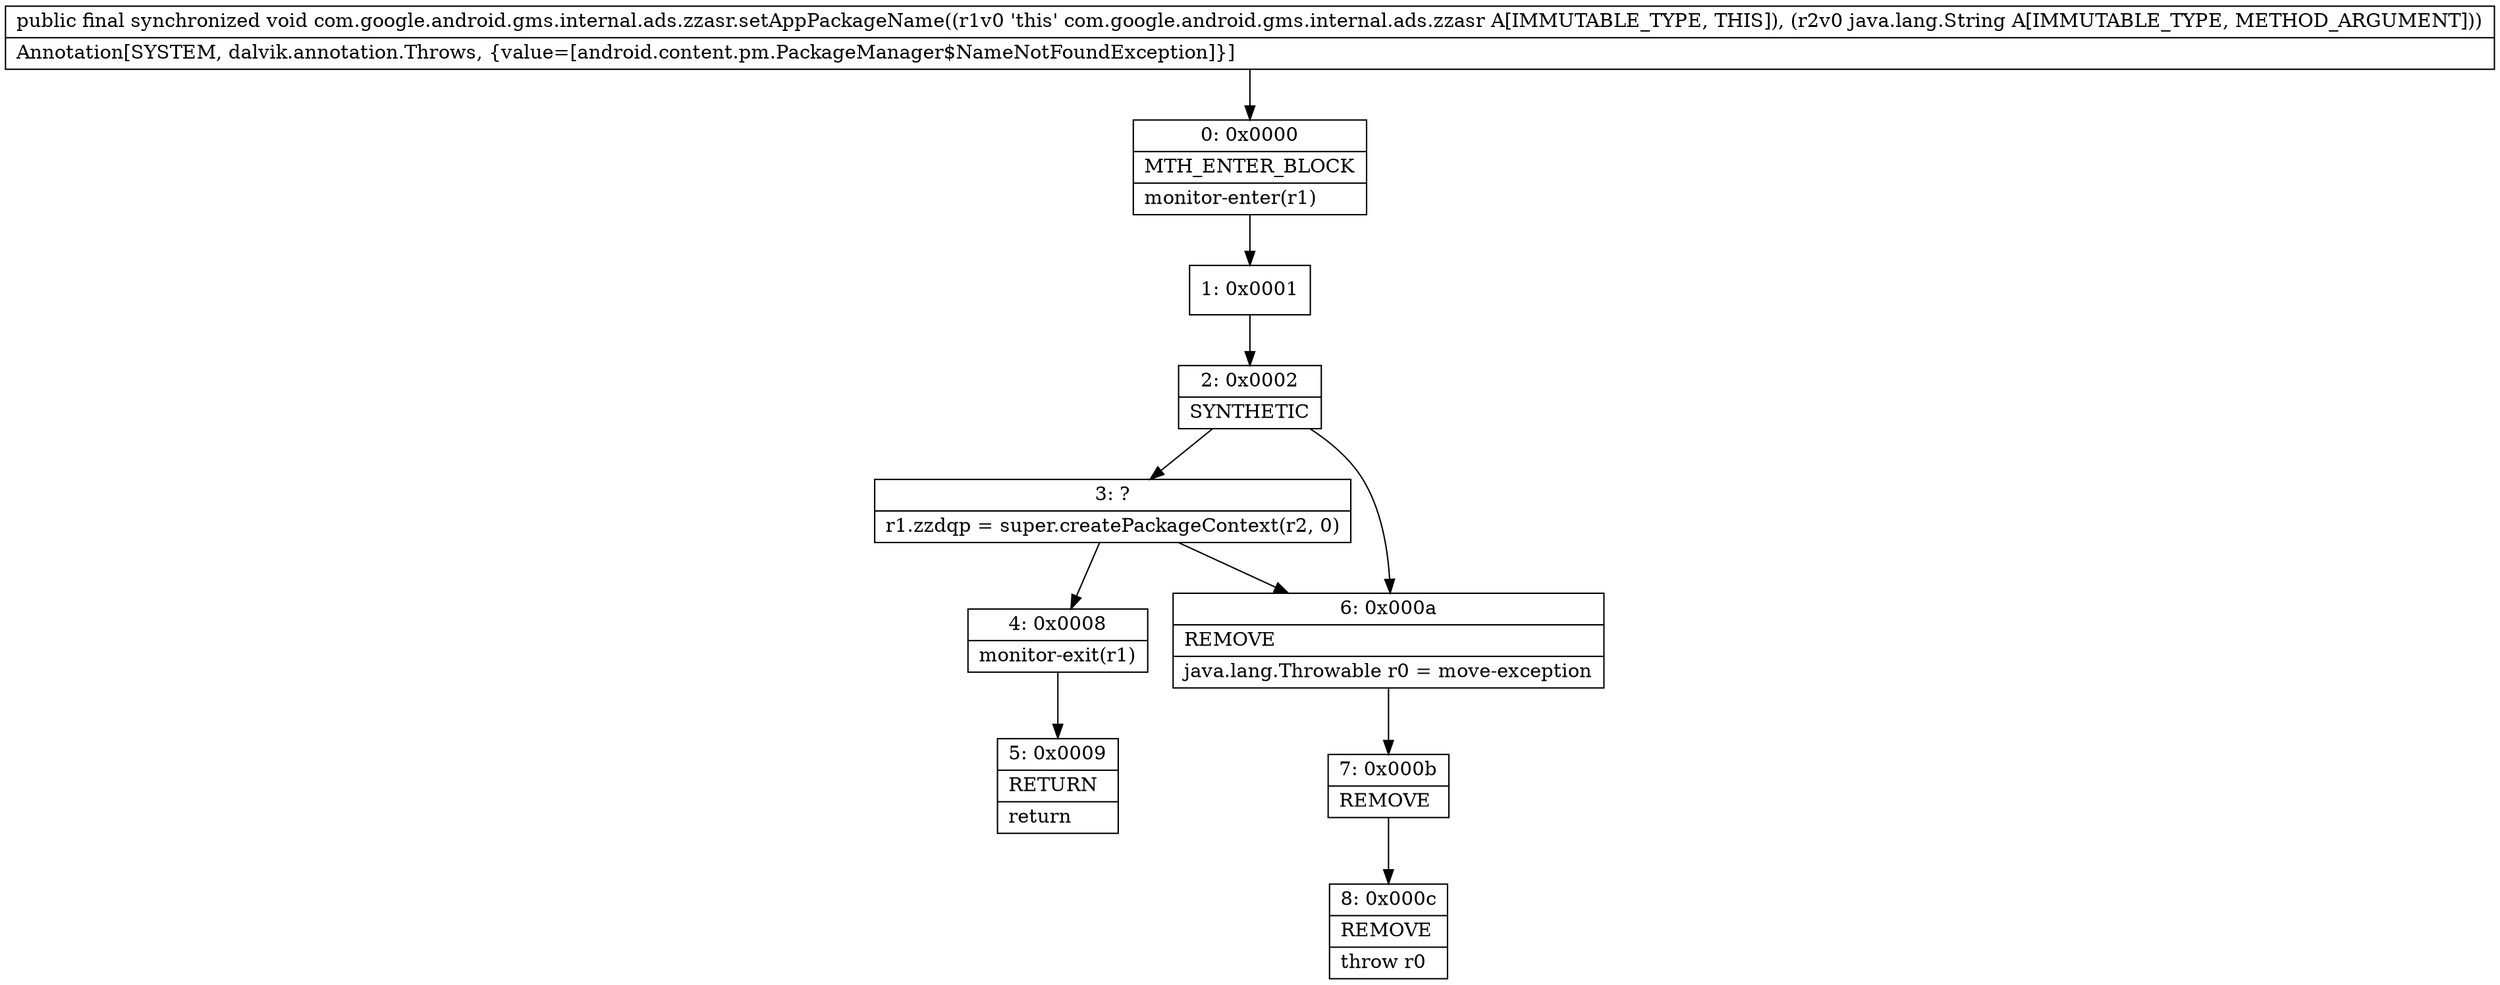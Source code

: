 digraph "CFG forcom.google.android.gms.internal.ads.zzasr.setAppPackageName(Ljava\/lang\/String;)V" {
Node_0 [shape=record,label="{0\:\ 0x0000|MTH_ENTER_BLOCK\l|monitor\-enter(r1)\l}"];
Node_1 [shape=record,label="{1\:\ 0x0001}"];
Node_2 [shape=record,label="{2\:\ 0x0002|SYNTHETIC\l}"];
Node_3 [shape=record,label="{3\:\ ?|r1.zzdqp = super.createPackageContext(r2, 0)\l}"];
Node_4 [shape=record,label="{4\:\ 0x0008|monitor\-exit(r1)\l}"];
Node_5 [shape=record,label="{5\:\ 0x0009|RETURN\l|return\l}"];
Node_6 [shape=record,label="{6\:\ 0x000a|REMOVE\l|java.lang.Throwable r0 = move\-exception\l}"];
Node_7 [shape=record,label="{7\:\ 0x000b|REMOVE\l}"];
Node_8 [shape=record,label="{8\:\ 0x000c|REMOVE\l|throw r0\l}"];
MethodNode[shape=record,label="{public final synchronized void com.google.android.gms.internal.ads.zzasr.setAppPackageName((r1v0 'this' com.google.android.gms.internal.ads.zzasr A[IMMUTABLE_TYPE, THIS]), (r2v0 java.lang.String A[IMMUTABLE_TYPE, METHOD_ARGUMENT]))  | Annotation[SYSTEM, dalvik.annotation.Throws, \{value=[android.content.pm.PackageManager$NameNotFoundException]\}]\l}"];
MethodNode -> Node_0;
Node_0 -> Node_1;
Node_1 -> Node_2;
Node_2 -> Node_3;
Node_2 -> Node_6;
Node_3 -> Node_4;
Node_3 -> Node_6;
Node_4 -> Node_5;
Node_6 -> Node_7;
Node_7 -> Node_8;
}

